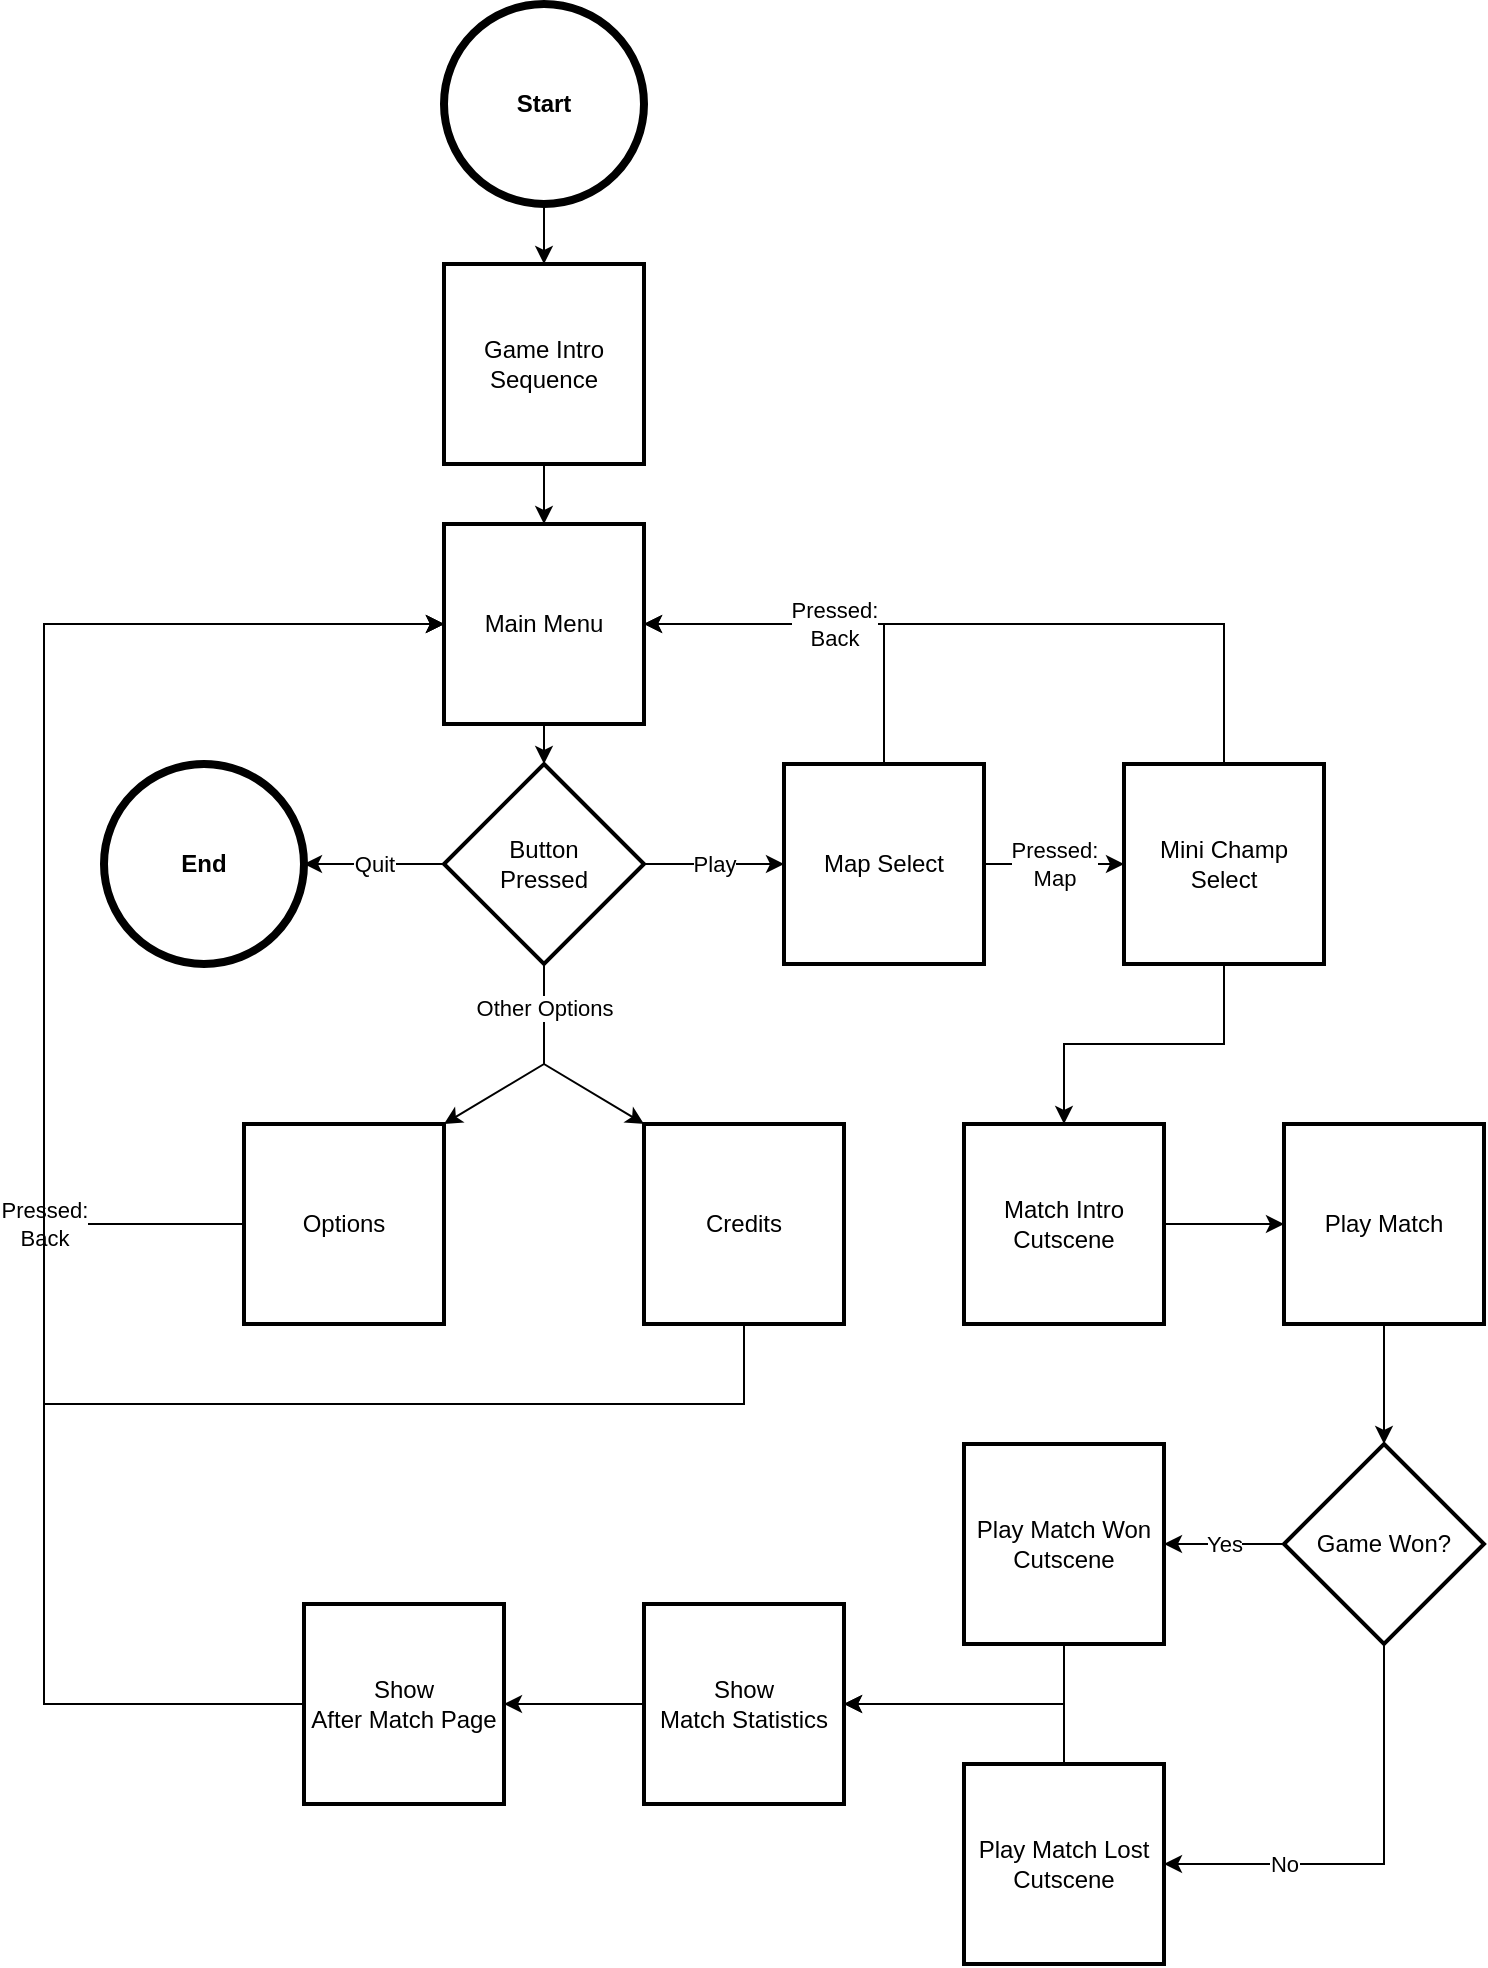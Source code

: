 <mxfile>
    <diagram id="C5RBs43oDa-KdzZeNtuy" name="Page-1">
        <mxGraphModel dx="1873" dy="579" grid="1" gridSize="10" guides="1" tooltips="1" connect="1" arrows="1" fold="1" page="1" pageScale="1" pageWidth="827" pageHeight="1169" math="1" shadow="0">
            <root>
                <mxCell id="WIyWlLk6GJQsqaUBKTNV-0"/>
                <mxCell id="WIyWlLk6GJQsqaUBKTNV-1" parent="WIyWlLk6GJQsqaUBKTNV-0"/>
                <mxCell id="3" style="edgeStyle=none;rounded=0;html=1;exitX=0.5;exitY=1;exitDx=0;exitDy=0;exitPerimeter=0;entryX=0.5;entryY=0;entryDx=0;entryDy=0;" edge="1" parent="WIyWlLk6GJQsqaUBKTNV-1" source="OmOkLlLH5WMceSIJS7al-6" target="OmOkLlLH5WMceSIJS7al-7">
                    <mxGeometry relative="1" as="geometry"/>
                </mxCell>
                <mxCell id="OmOkLlLH5WMceSIJS7al-6" value="Start" style="strokeWidth=4;html=1;shape=mxgraph.flowchart.start_2;whiteSpace=wrap;rounded=0;labelBackgroundColor=none;fontStyle=1;fillStyle=auto;gradientColor=none;" parent="WIyWlLk6GJQsqaUBKTNV-1" vertex="1">
                    <mxGeometry x="40" y="20" width="100" height="100" as="geometry"/>
                </mxCell>
                <mxCell id="8" style="edgeStyle=none;rounded=0;html=1;exitX=0.5;exitY=1;exitDx=0;exitDy=0;entryX=0.5;entryY=0;entryDx=0;entryDy=0;" edge="1" parent="WIyWlLk6GJQsqaUBKTNV-1" source="OmOkLlLH5WMceSIJS7al-7" target="4">
                    <mxGeometry relative="1" as="geometry"/>
                </mxCell>
                <mxCell id="OmOkLlLH5WMceSIJS7al-7" value="Game Intro&lt;br&gt;Sequence" style="rounded=0;whiteSpace=wrap;html=1;absoluteArcSize=1;arcSize=14;strokeWidth=2;labelBackgroundColor=none;" parent="WIyWlLk6GJQsqaUBKTNV-1" vertex="1">
                    <mxGeometry x="40" y="150" width="100" height="100" as="geometry"/>
                </mxCell>
                <mxCell id="10" style="edgeStyle=none;rounded=0;html=1;exitX=0.5;exitY=1;exitDx=0;exitDy=0;entryX=0.5;entryY=0;entryDx=0;entryDy=0;entryPerimeter=0;" edge="1" parent="WIyWlLk6GJQsqaUBKTNV-1" source="4" target="9">
                    <mxGeometry relative="1" as="geometry"/>
                </mxCell>
                <mxCell id="4" value="Main Menu" style="rounded=0;whiteSpace=wrap;html=1;absoluteArcSize=1;arcSize=14;strokeWidth=2;labelBackgroundColor=none;" vertex="1" parent="WIyWlLk6GJQsqaUBKTNV-1">
                    <mxGeometry x="40" y="280" width="100" height="100" as="geometry"/>
                </mxCell>
                <mxCell id="14" value="Play" style="edgeStyle=none;rounded=0;html=1;exitX=1;exitY=0.5;exitDx=0;exitDy=0;exitPerimeter=0;" edge="1" parent="WIyWlLk6GJQsqaUBKTNV-1" source="9" target="12">
                    <mxGeometry relative="1" as="geometry"/>
                </mxCell>
                <mxCell id="24" value="Quit" style="edgeStyle=none;rounded=0;html=1;exitX=0;exitY=0.5;exitDx=0;exitDy=0;exitPerimeter=0;entryX=1;entryY=0.5;entryDx=0;entryDy=0;entryPerimeter=0;" edge="1" parent="WIyWlLk6GJQsqaUBKTNV-1">
                    <mxGeometry relative="1" as="geometry">
                        <mxPoint x="40" y="450" as="sourcePoint"/>
                        <mxPoint x="-30" y="450" as="targetPoint"/>
                        <Array as="points"/>
                    </mxGeometry>
                </mxCell>
                <mxCell id="37" style="edgeStyle=none;rounded=0;html=1;exitX=0.5;exitY=1;exitDx=0;exitDy=0;exitPerimeter=0;entryX=0;entryY=0;entryDx=0;entryDy=0;" edge="1" parent="WIyWlLk6GJQsqaUBKTNV-1" source="9" target="36">
                    <mxGeometry relative="1" as="geometry">
                        <Array as="points">
                            <mxPoint x="90" y="550"/>
                        </Array>
                    </mxGeometry>
                </mxCell>
                <mxCell id="9" value="Button&lt;br&gt;Pressed" style="strokeWidth=2;html=1;shape=mxgraph.flowchart.decision;whiteSpace=wrap;rounded=0;" vertex="1" parent="WIyWlLk6GJQsqaUBKTNV-1">
                    <mxGeometry x="40" y="400" width="100" height="100" as="geometry"/>
                </mxCell>
                <mxCell id="30" value="Pressed:&lt;br&gt;Map" style="edgeStyle=none;rounded=0;html=1;exitX=1;exitY=0.5;exitDx=0;exitDy=0;entryX=0;entryY=0.5;entryDx=0;entryDy=0;" edge="1" parent="WIyWlLk6GJQsqaUBKTNV-1" source="12" target="29">
                    <mxGeometry relative="1" as="geometry"/>
                </mxCell>
                <mxCell id="12" value="Map Select" style="rounded=0;whiteSpace=wrap;html=1;absoluteArcSize=1;arcSize=14;strokeWidth=2;labelBackgroundColor=none;" vertex="1" parent="WIyWlLk6GJQsqaUBKTNV-1">
                    <mxGeometry x="210" y="400" width="100" height="100" as="geometry"/>
                </mxCell>
                <mxCell id="27" value="End" style="strokeWidth=4;html=1;shape=mxgraph.flowchart.start_2;whiteSpace=wrap;rounded=0;labelBackgroundColor=none;fontStyle=1;fillStyle=auto;gradientColor=none;" vertex="1" parent="WIyWlLk6GJQsqaUBKTNV-1">
                    <mxGeometry x="-130" y="400" width="100" height="100" as="geometry"/>
                </mxCell>
                <mxCell id="31" style="edgeStyle=none;rounded=0;html=1;exitX=0.5;exitY=0;exitDx=0;exitDy=0;entryX=1;entryY=0.5;entryDx=0;entryDy=0;" edge="1" parent="WIyWlLk6GJQsqaUBKTNV-1" source="29" target="4">
                    <mxGeometry relative="1" as="geometry">
                        <Array as="points">
                            <mxPoint x="430" y="330"/>
                        </Array>
                    </mxGeometry>
                </mxCell>
                <mxCell id="41" style="edgeStyle=none;rounded=0;html=1;exitX=0.5;exitY=1;exitDx=0;exitDy=0;entryX=0.5;entryY=0;entryDx=0;entryDy=0;" edge="1" parent="WIyWlLk6GJQsqaUBKTNV-1" source="29" target="40">
                    <mxGeometry relative="1" as="geometry">
                        <Array as="points">
                            <mxPoint x="430" y="540"/>
                            <mxPoint x="390" y="540"/>
                            <mxPoint x="350" y="540"/>
                        </Array>
                    </mxGeometry>
                </mxCell>
                <mxCell id="29" value="Mini Champ&lt;br&gt;Select" style="rounded=0;whiteSpace=wrap;html=1;absoluteArcSize=1;arcSize=14;strokeWidth=2;labelBackgroundColor=none;" vertex="1" parent="WIyWlLk6GJQsqaUBKTNV-1">
                    <mxGeometry x="380" y="400" width="100" height="100" as="geometry"/>
                </mxCell>
                <mxCell id="28" value="Pressed:&lt;br&gt;Back" style="edgeStyle=none;rounded=0;html=1;exitX=0.5;exitY=0;exitDx=0;exitDy=0;entryX=1;entryY=0.5;entryDx=0;entryDy=0;" edge="1" parent="WIyWlLk6GJQsqaUBKTNV-1" source="12" target="4">
                    <mxGeometry relative="1" as="geometry">
                        <Array as="points">
                            <mxPoint x="260" y="330"/>
                        </Array>
                    </mxGeometry>
                </mxCell>
                <mxCell id="38" style="edgeStyle=none;rounded=0;html=1;exitX=0;exitY=0.5;exitDx=0;exitDy=0;entryX=0;entryY=0.5;entryDx=0;entryDy=0;" edge="1" parent="WIyWlLk6GJQsqaUBKTNV-1" source="35" target="4">
                    <mxGeometry relative="1" as="geometry">
                        <Array as="points">
                            <mxPoint x="-160" y="630"/>
                            <mxPoint x="-160" y="330"/>
                        </Array>
                    </mxGeometry>
                </mxCell>
                <mxCell id="35" value="Options" style="rounded=0;whiteSpace=wrap;html=1;absoluteArcSize=1;arcSize=14;strokeWidth=2;labelBackgroundColor=none;" vertex="1" parent="WIyWlLk6GJQsqaUBKTNV-1">
                    <mxGeometry x="-60" y="580" width="100" height="100" as="geometry"/>
                </mxCell>
                <mxCell id="39" value="Pressed:&lt;br&gt;Back" style="edgeStyle=none;rounded=0;html=1;exitX=0.5;exitY=1;exitDx=0;exitDy=0;entryX=0;entryY=0.5;entryDx=0;entryDy=0;" edge="1" parent="WIyWlLk6GJQsqaUBKTNV-1" source="36" target="4">
                    <mxGeometry x="-0.02" relative="1" as="geometry">
                        <mxPoint x="-20" y="530" as="targetPoint"/>
                        <Array as="points">
                            <mxPoint x="190" y="720"/>
                            <mxPoint x="-160" y="720"/>
                            <mxPoint x="-160" y="330"/>
                        </Array>
                        <mxPoint as="offset"/>
                    </mxGeometry>
                </mxCell>
                <mxCell id="36" value="Credits" style="rounded=0;whiteSpace=wrap;html=1;absoluteArcSize=1;arcSize=14;strokeWidth=2;labelBackgroundColor=none;" vertex="1" parent="WIyWlLk6GJQsqaUBKTNV-1">
                    <mxGeometry x="140" y="580" width="100" height="100" as="geometry"/>
                </mxCell>
                <mxCell id="34" value="Other Options" style="edgeStyle=none;rounded=0;html=1;exitX=0.5;exitY=1;exitDx=0;exitDy=0;exitPerimeter=0;entryX=1;entryY=0;entryDx=0;entryDy=0;" edge="1" parent="WIyWlLk6GJQsqaUBKTNV-1" source="9" target="35">
                    <mxGeometry x="-0.593" relative="1" as="geometry">
                        <mxPoint y="590" as="targetPoint"/>
                        <Array as="points">
                            <mxPoint x="90" y="550"/>
                        </Array>
                        <mxPoint as="offset"/>
                    </mxGeometry>
                </mxCell>
                <mxCell id="45" style="edgeStyle=none;rounded=0;html=1;exitX=1;exitY=0.5;exitDx=0;exitDy=0;entryX=0;entryY=0.5;entryDx=0;entryDy=0;" edge="1" parent="WIyWlLk6GJQsqaUBKTNV-1" source="40" target="42">
                    <mxGeometry relative="1" as="geometry"/>
                </mxCell>
                <mxCell id="40" value="Match Intro Cutscene" style="rounded=0;whiteSpace=wrap;html=1;absoluteArcSize=1;arcSize=14;strokeWidth=2;labelBackgroundColor=none;" vertex="1" parent="WIyWlLk6GJQsqaUBKTNV-1">
                    <mxGeometry x="300" y="580" width="100" height="100" as="geometry"/>
                </mxCell>
                <mxCell id="50" style="edgeStyle=none;rounded=0;html=1;exitX=0.5;exitY=1;exitDx=0;exitDy=0;entryX=0.5;entryY=0;entryDx=0;entryDy=0;entryPerimeter=0;" edge="1" parent="WIyWlLk6GJQsqaUBKTNV-1" source="42" target="46">
                    <mxGeometry relative="1" as="geometry"/>
                </mxCell>
                <mxCell id="42" value="Play Match" style="rounded=0;whiteSpace=wrap;html=1;absoluteArcSize=1;arcSize=14;strokeWidth=2;labelBackgroundColor=none;" vertex="1" parent="WIyWlLk6GJQsqaUBKTNV-1">
                    <mxGeometry x="460" y="580" width="100" height="100" as="geometry"/>
                </mxCell>
                <mxCell id="51" value="No" style="edgeStyle=none;rounded=0;html=1;exitX=0.5;exitY=1;exitDx=0;exitDy=0;exitPerimeter=0;entryX=1;entryY=0.5;entryDx=0;entryDy=0;" edge="1" parent="WIyWlLk6GJQsqaUBKTNV-1" source="46" target="48">
                    <mxGeometry x="0.455" relative="1" as="geometry">
                        <Array as="points">
                            <mxPoint x="510" y="950"/>
                        </Array>
                        <mxPoint as="offset"/>
                    </mxGeometry>
                </mxCell>
                <mxCell id="52" value="Yes" style="edgeStyle=none;rounded=0;html=1;exitX=0;exitY=0.5;exitDx=0;exitDy=0;exitPerimeter=0;" edge="1" parent="WIyWlLk6GJQsqaUBKTNV-1" source="46" target="47">
                    <mxGeometry relative="1" as="geometry"/>
                </mxCell>
                <mxCell id="46" value="Game Won?" style="strokeWidth=2;html=1;shape=mxgraph.flowchart.decision;whiteSpace=wrap;rounded=0;" vertex="1" parent="WIyWlLk6GJQsqaUBKTNV-1">
                    <mxGeometry x="460" y="740" width="100" height="100" as="geometry"/>
                </mxCell>
                <mxCell id="55" style="edgeStyle=none;rounded=0;html=1;exitX=0.5;exitY=1;exitDx=0;exitDy=0;entryX=1;entryY=0.5;entryDx=0;entryDy=0;" edge="1" parent="WIyWlLk6GJQsqaUBKTNV-1" source="47" target="49">
                    <mxGeometry relative="1" as="geometry">
                        <Array as="points">
                            <mxPoint x="350" y="870"/>
                        </Array>
                    </mxGeometry>
                </mxCell>
                <mxCell id="47" value="Play Match Won&lt;br&gt;Cutscene" style="rounded=0;whiteSpace=wrap;html=1;absoluteArcSize=1;arcSize=14;strokeWidth=2;labelBackgroundColor=none;" vertex="1" parent="WIyWlLk6GJQsqaUBKTNV-1">
                    <mxGeometry x="300" y="740" width="100" height="100" as="geometry"/>
                </mxCell>
                <mxCell id="56" style="edgeStyle=none;rounded=0;html=1;exitX=0.5;exitY=0;exitDx=0;exitDy=0;entryX=1;entryY=0.5;entryDx=0;entryDy=0;" edge="1" parent="WIyWlLk6GJQsqaUBKTNV-1" source="48" target="49">
                    <mxGeometry relative="1" as="geometry">
                        <Array as="points">
                            <mxPoint x="350" y="870"/>
                        </Array>
                    </mxGeometry>
                </mxCell>
                <mxCell id="48" value="Play Match Lost&lt;br&gt;Cutscene" style="rounded=0;whiteSpace=wrap;html=1;absoluteArcSize=1;arcSize=14;strokeWidth=2;labelBackgroundColor=none;" vertex="1" parent="WIyWlLk6GJQsqaUBKTNV-1">
                    <mxGeometry x="300" y="900" width="100" height="100" as="geometry"/>
                </mxCell>
                <mxCell id="58" style="edgeStyle=none;rounded=0;html=1;exitX=0;exitY=0.5;exitDx=0;exitDy=0;entryX=1;entryY=0.5;entryDx=0;entryDy=0;" edge="1" parent="WIyWlLk6GJQsqaUBKTNV-1" source="49" target="57">
                    <mxGeometry relative="1" as="geometry"/>
                </mxCell>
                <mxCell id="49" value="Show &lt;br&gt;Match Statistics" style="rounded=0;whiteSpace=wrap;html=1;absoluteArcSize=1;arcSize=14;strokeWidth=2;labelBackgroundColor=none;" vertex="1" parent="WIyWlLk6GJQsqaUBKTNV-1">
                    <mxGeometry x="140" y="820" width="100" height="100" as="geometry"/>
                </mxCell>
                <mxCell id="59" style="edgeStyle=none;rounded=0;html=1;exitX=0;exitY=0.5;exitDx=0;exitDy=0;entryX=0;entryY=0.5;entryDx=0;entryDy=0;" edge="1" parent="WIyWlLk6GJQsqaUBKTNV-1" source="57" target="4">
                    <mxGeometry relative="1" as="geometry">
                        <mxPoint x="-290" y="660" as="targetPoint"/>
                        <Array as="points">
                            <mxPoint x="-160" y="870"/>
                            <mxPoint x="-160" y="330"/>
                        </Array>
                    </mxGeometry>
                </mxCell>
                <mxCell id="57" value="Show &lt;br&gt;After Match Page" style="rounded=0;whiteSpace=wrap;html=1;absoluteArcSize=1;arcSize=14;strokeWidth=2;labelBackgroundColor=none;" vertex="1" parent="WIyWlLk6GJQsqaUBKTNV-1">
                    <mxGeometry x="-30" y="820" width="100" height="100" as="geometry"/>
                </mxCell>
            </root>
        </mxGraphModel>
    </diagram>
</mxfile>